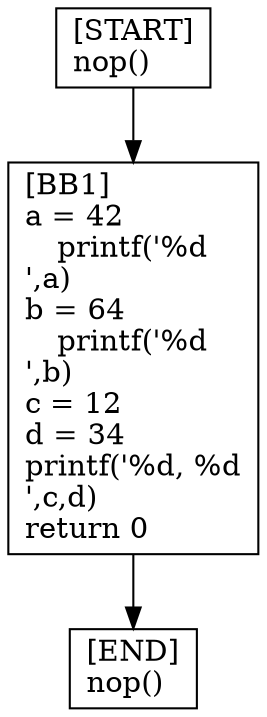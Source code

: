 digraph {
  node [shape=box]
  END [label="[END]\lnop()\l"];
  START [label="[START]\lnop()\l"];
  BB1 [label="[BB1]\la = 42\lprintf('%d\n',a)\lb = 64\lprintf('%d\n',b)\lc = 12\ld = 34\lprintf('%d, %d\n',c,d)\lreturn 0\l"];
  START -> BB1;
  BB1 -> END;
}

